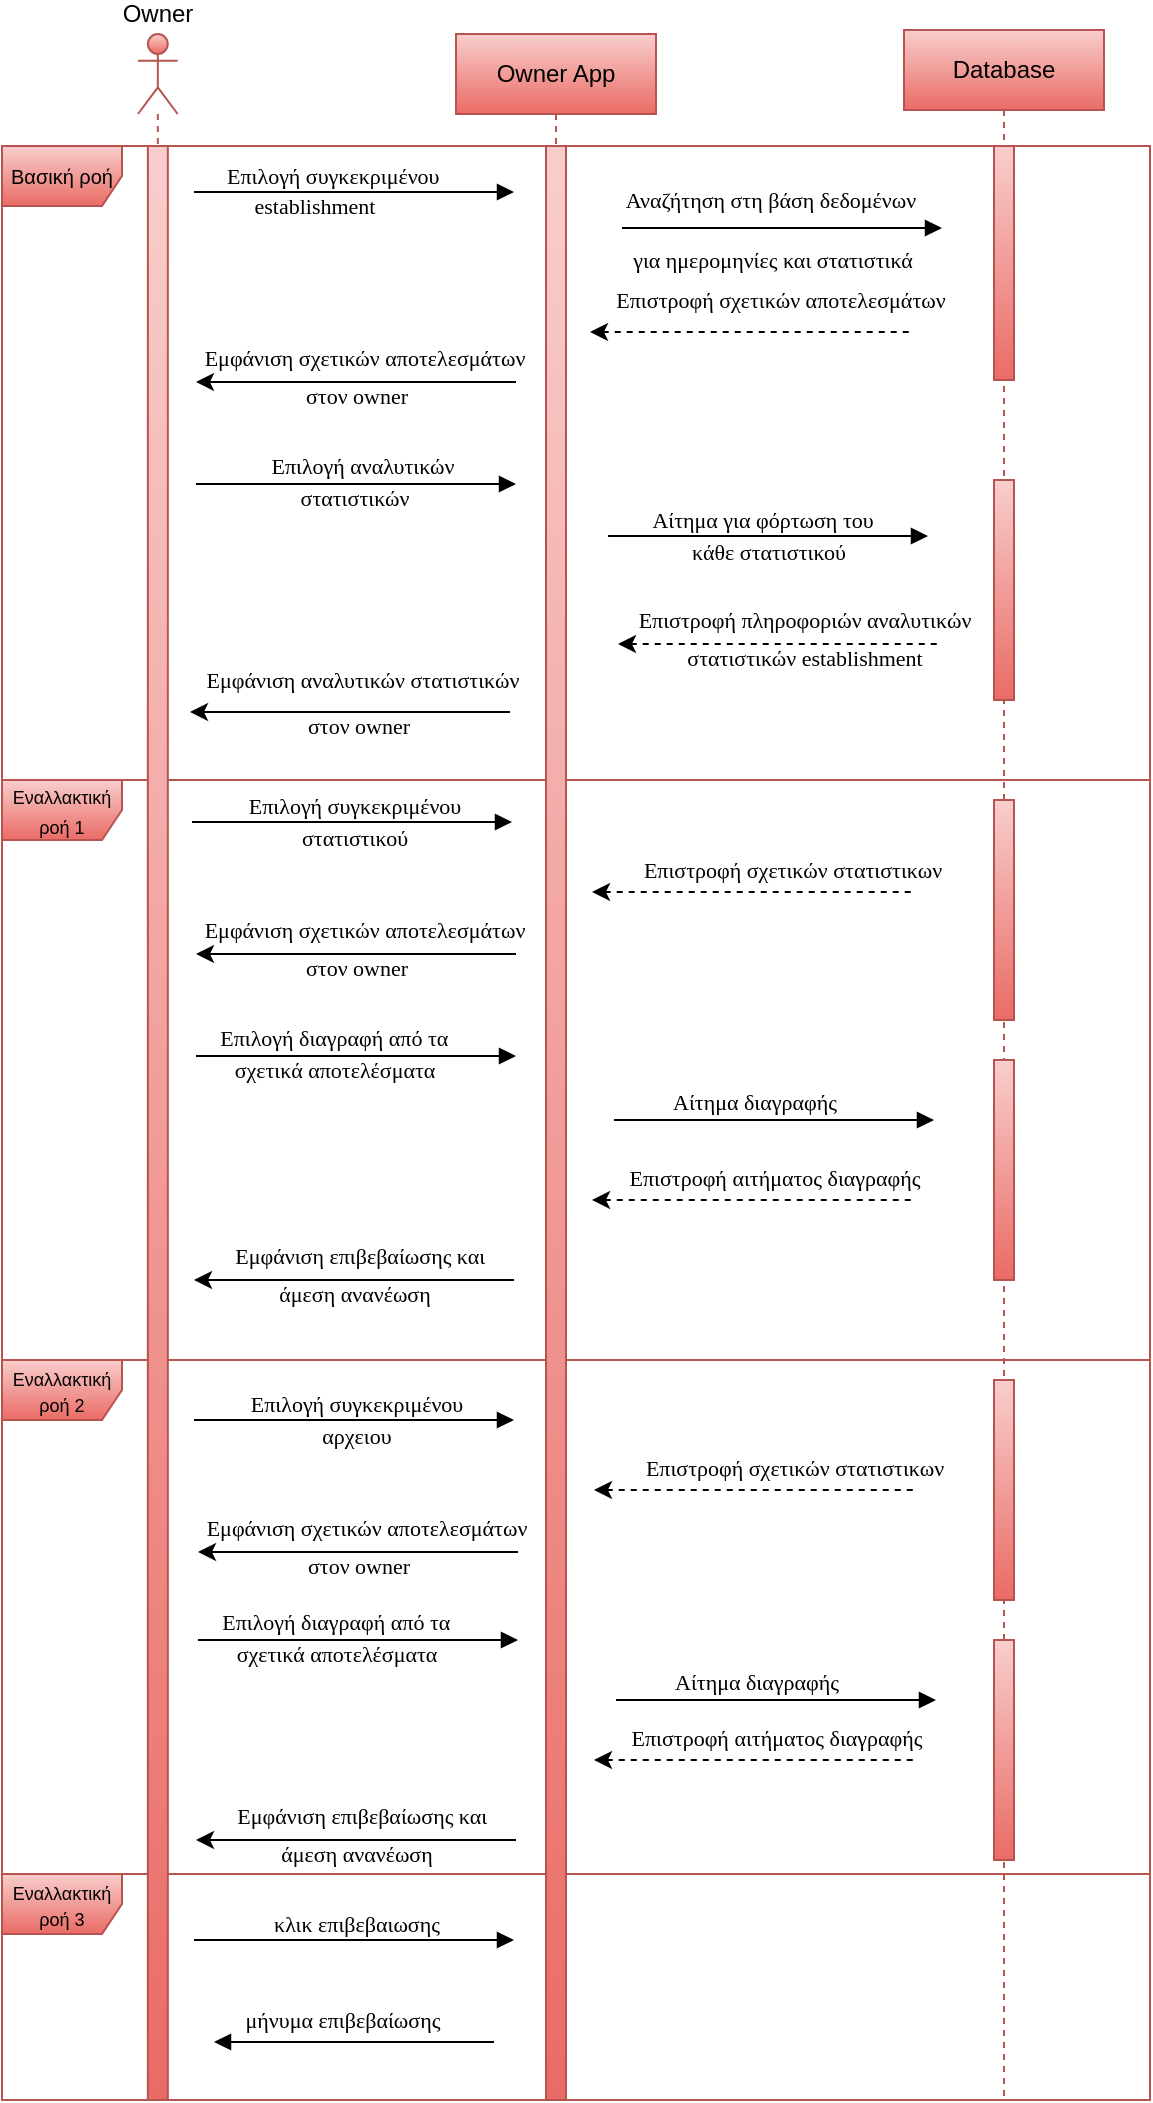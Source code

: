 <mxfile version="24.2.5" type="device">
  <diagram name="Page-1" id="2YBvvXClWsGukQMizWep">
    <mxGraphModel dx="1195" dy="697" grid="1" gridSize="10" guides="1" tooltips="1" connect="1" arrows="1" fold="1" page="1" pageScale="1" pageWidth="850" pageHeight="1100" math="0" shadow="0">
      <root>
        <mxCell id="0" />
        <mxCell id="1" parent="0" />
        <mxCell id="hgokkog4G-5Mr9UN06CT-58" value="Owner" style="shape=umlLifeline;perimeter=lifelinePerimeter;whiteSpace=wrap;html=1;container=1;dropTarget=0;collapsible=0;recursiveResize=0;outlineConnect=0;portConstraint=eastwest;newEdgeStyle={&quot;curved&quot;:0,&quot;rounded&quot;:0};participant=umlActor;horizontal=1;verticalAlign=middle;align=center;spacingTop=0;spacing=2;spacingBottom=60;fontFamily=Helvetica;strokeColor=#b85450;fontSize=12;fontColor=default;fillColor=#f8cecc;gradientColor=#ea6b66;" parent="1" vertex="1">
          <mxGeometry x="92" y="127" width="19.83" height="1033" as="geometry" />
        </mxCell>
        <mxCell id="hgokkog4G-5Mr9UN06CT-59" value="Owner App" style="shape=umlLifeline;perimeter=lifelinePerimeter;whiteSpace=wrap;html=1;container=1;dropTarget=0;collapsible=0;recursiveResize=0;outlineConnect=0;portConstraint=eastwest;newEdgeStyle={&quot;curved&quot;:0,&quot;rounded&quot;:0};fillColor=#f8cecc;gradientColor=#ea6b66;strokeColor=#b85450;" parent="1" vertex="1">
          <mxGeometry x="251" y="127" width="100" height="1033" as="geometry" />
        </mxCell>
        <mxCell id="hgokkog4G-5Mr9UN06CT-60" value="Database" style="shape=umlLifeline;perimeter=lifelinePerimeter;whiteSpace=wrap;html=1;container=1;dropTarget=0;collapsible=0;recursiveResize=0;outlineConnect=0;portConstraint=eastwest;newEdgeStyle={&quot;curved&quot;:0,&quot;rounded&quot;:0};fontFamily=Helvetica;strokeColor=#b85450;align=center;verticalAlign=middle;fontSize=12;fontColor=default;fillColor=#f8cecc;gradientColor=#ea6b66;" parent="1" vertex="1">
          <mxGeometry x="475" y="125" width="100" height="1035" as="geometry" />
        </mxCell>
        <mxCell id="hgokkog4G-5Mr9UN06CT-61" value="" style="endArrow=block;endFill=1;html=1;edgeStyle=orthogonalEdgeStyle;align=left;verticalAlign=top;rounded=0;fontFamily=comfortaa;" parent="1" edge="1">
          <mxGeometry x="-1" relative="1" as="geometry">
            <mxPoint x="120" y="206" as="sourcePoint" />
            <mxPoint x="280" y="206" as="targetPoint" />
          </mxGeometry>
        </mxCell>
        <mxCell id="hgokkog4G-5Mr9UN06CT-62" value="Επιλογή συγκεκριμένου&lt;span style=&quot;white-space: pre;&quot;&gt;&#x9;&lt;/span&gt;" style="edgeLabel;html=1;align=center;verticalAlign=middle;resizable=0;points=[];fontFamily=comfortaa;" parent="hgokkog4G-5Mr9UN06CT-61" connectable="0" vertex="1">
          <mxGeometry x="0.043" y="1" relative="1" as="geometry">
            <mxPoint x="-13" y="-7" as="offset" />
          </mxGeometry>
        </mxCell>
        <mxCell id="hgokkog4G-5Mr9UN06CT-63" value="establishment" style="edgeLabel;html=1;align=center;verticalAlign=middle;resizable=0;points=[];fontFamily=comfortaa;" parent="hgokkog4G-5Mr9UN06CT-61" connectable="0" vertex="1">
          <mxGeometry x="0.061" y="-3" relative="1" as="geometry">
            <mxPoint x="-25" y="4" as="offset" />
          </mxGeometry>
        </mxCell>
        <mxCell id="hgokkog4G-5Mr9UN06CT-64" value="" style="endArrow=block;endFill=1;html=1;edgeStyle=orthogonalEdgeStyle;align=left;verticalAlign=top;rounded=0;fontFamily=comfortaa;" parent="1" edge="1">
          <mxGeometry x="-1" relative="1" as="geometry">
            <mxPoint x="334" y="224" as="sourcePoint" />
            <mxPoint x="494" y="224" as="targetPoint" />
          </mxGeometry>
        </mxCell>
        <mxCell id="hgokkog4G-5Mr9UN06CT-65" value="Αναζήτηση στη βάση δεδομένων" style="edgeLabel;html=1;align=center;verticalAlign=middle;resizable=0;points=[];fontFamily=comfortaa;" parent="hgokkog4G-5Mr9UN06CT-64" connectable="0" vertex="1">
          <mxGeometry x="-0.188" y="2" relative="1" as="geometry">
            <mxPoint x="9" y="-12" as="offset" />
          </mxGeometry>
        </mxCell>
        <mxCell id="hgokkog4G-5Mr9UN06CT-66" value="για ημερομηνίες και στατιστικά" style="edgeLabel;html=1;align=center;verticalAlign=middle;resizable=0;points=[];fontFamily=comfortaa;" parent="hgokkog4G-5Mr9UN06CT-64" connectable="0" vertex="1">
          <mxGeometry x="0.037" relative="1" as="geometry">
            <mxPoint x="-8" y="16" as="offset" />
          </mxGeometry>
        </mxCell>
        <mxCell id="hgokkog4G-5Mr9UN06CT-67" value="" style="endArrow=block;endFill=1;html=1;edgeStyle=orthogonalEdgeStyle;align=left;verticalAlign=top;rounded=0;fontFamily=comfortaa;" parent="1" edge="1">
          <mxGeometry x="-1" relative="1" as="geometry">
            <mxPoint x="121" y="352" as="sourcePoint" />
            <mxPoint x="281" y="352" as="targetPoint" />
          </mxGeometry>
        </mxCell>
        <mxCell id="hgokkog4G-5Mr9UN06CT-68" value="Επιλογή αναλυτικών" style="edgeLabel;html=1;align=center;verticalAlign=middle;resizable=0;points=[];fontFamily=comfortaa;" parent="hgokkog4G-5Mr9UN06CT-67" connectable="0" vertex="1">
          <mxGeometry x="0.129" y="1" relative="1" as="geometry">
            <mxPoint x="-8" y="-8" as="offset" />
          </mxGeometry>
        </mxCell>
        <mxCell id="hgokkog4G-5Mr9UN06CT-69" value="στατιστικών" style="edgeLabel;html=1;align=center;verticalAlign=middle;resizable=0;points=[];fontFamily=comfortaa;" parent="hgokkog4G-5Mr9UN06CT-67" connectable="0" vertex="1">
          <mxGeometry x="0.172" y="-2" relative="1" as="geometry">
            <mxPoint x="-15" y="5" as="offset" />
          </mxGeometry>
        </mxCell>
        <mxCell id="hgokkog4G-5Mr9UN06CT-70" value="" style="endArrow=block;endFill=1;html=1;edgeStyle=orthogonalEdgeStyle;align=left;verticalAlign=top;rounded=0;fontFamily=comfortaa;" parent="1" edge="1">
          <mxGeometry x="-1" relative="1" as="geometry">
            <mxPoint x="119" y="521" as="sourcePoint" />
            <mxPoint x="279" y="521" as="targetPoint" />
          </mxGeometry>
        </mxCell>
        <mxCell id="hgokkog4G-5Mr9UN06CT-71" value="Επιλογή συγκεκριμένου" style="edgeLabel;html=1;align=center;verticalAlign=middle;resizable=0;points=[];fontFamily=comfortaa;labelBackgroundColor=none;" parent="hgokkog4G-5Mr9UN06CT-70" connectable="0" vertex="1">
          <mxGeometry x="0.263" y="2" relative="1" as="geometry">
            <mxPoint x="-20" y="-6" as="offset" />
          </mxGeometry>
        </mxCell>
        <mxCell id="hgokkog4G-5Mr9UN06CT-72" value="στατιστικού" style="edgeLabel;html=1;align=center;verticalAlign=middle;resizable=0;points=[];fontFamily=comfortaa;" parent="hgokkog4G-5Mr9UN06CT-70" connectable="0" vertex="1">
          <mxGeometry x="0.761" relative="1" as="geometry">
            <mxPoint x="-60" y="8" as="offset" />
          </mxGeometry>
        </mxCell>
        <mxCell id="hgokkog4G-5Mr9UN06CT-79" value="" style="endArrow=block;endFill=1;html=1;edgeStyle=orthogonalEdgeStyle;align=left;verticalAlign=top;rounded=0;fontFamily=comfortaa;" parent="1" edge="1">
          <mxGeometry x="-1" relative="1" as="geometry">
            <mxPoint x="327" y="378" as="sourcePoint" />
            <mxPoint x="487" y="378" as="targetPoint" />
          </mxGeometry>
        </mxCell>
        <mxCell id="hgokkog4G-5Mr9UN06CT-80" value="Αίτημα για φόρτωση του" style="edgeLabel;html=1;align=center;verticalAlign=middle;resizable=0;points=[];fontFamily=comfortaa;" parent="hgokkog4G-5Mr9UN06CT-79" connectable="0" vertex="1">
          <mxGeometry x="0.3" y="-1" relative="1" as="geometry">
            <mxPoint x="-27" y="-9" as="offset" />
          </mxGeometry>
        </mxCell>
        <mxCell id="hgokkog4G-5Mr9UN06CT-81" value="κάθε στατιστικού" style="edgeLabel;html=1;align=center;verticalAlign=middle;resizable=0;points=[];fontFamily=comfortaa;" parent="hgokkog4G-5Mr9UN06CT-79" connectable="0" vertex="1">
          <mxGeometry x="0.231" y="-3" relative="1" as="geometry">
            <mxPoint x="-19" y="5" as="offset" />
          </mxGeometry>
        </mxCell>
        <mxCell id="hgokkog4G-5Mr9UN06CT-82" value="" style="endArrow=none;endFill=0;html=1;edgeStyle=orthogonalEdgeStyle;align=left;verticalAlign=top;rounded=0;startArrow=classic;startFill=1;dashed=1;fontFamily=comfortaa;" parent="1" edge="1">
          <mxGeometry x="-1" relative="1" as="geometry">
            <mxPoint x="318" y="276" as="sourcePoint" />
            <mxPoint x="478" y="276" as="targetPoint" />
          </mxGeometry>
        </mxCell>
        <mxCell id="hgokkog4G-5Mr9UN06CT-83" value="Επιστροφή σχετικών αποτελεσμάτων" style="edgeLabel;html=1;align=center;verticalAlign=middle;resizable=0;points=[];fontFamily=comfortaa;" parent="hgokkog4G-5Mr9UN06CT-82" connectable="0" vertex="1">
          <mxGeometry x="-0.324" y="2" relative="1" as="geometry">
            <mxPoint x="41" y="-14" as="offset" />
          </mxGeometry>
        </mxCell>
        <mxCell id="hgokkog4G-5Mr9UN06CT-86" value="" style="endArrow=none;endFill=0;html=1;edgeStyle=orthogonalEdgeStyle;align=left;verticalAlign=top;rounded=0;startArrow=classic;startFill=1;fontFamily=comfortaa;" parent="1" edge="1">
          <mxGeometry x="-1" relative="1" as="geometry">
            <mxPoint x="118" y="466" as="sourcePoint" />
            <mxPoint x="278" y="466" as="targetPoint" />
          </mxGeometry>
        </mxCell>
        <mxCell id="hgokkog4G-5Mr9UN06CT-87" value="&lt;font&gt;Εμφάνιση αναλυτικών στατιστικών&lt;/font&gt;" style="edgeLabel;html=1;align=center;verticalAlign=middle;resizable=0;points=[];fontFamily=comfortaa;labelBackgroundColor=none;" parent="hgokkog4G-5Mr9UN06CT-86" connectable="0" vertex="1">
          <mxGeometry x="-0.133" relative="1" as="geometry">
            <mxPoint x="16" y="-16" as="offset" />
          </mxGeometry>
        </mxCell>
        <mxCell id="hgokkog4G-5Mr9UN06CT-88" value="&lt;font&gt;στον owner&lt;/font&gt;" style="edgeLabel;html=1;align=center;verticalAlign=middle;resizable=0;points=[];fontFamily=comfortaa;" parent="hgokkog4G-5Mr9UN06CT-86" connectable="0" vertex="1">
          <mxGeometry x="0.253" y="-1" relative="1" as="geometry">
            <mxPoint x="-16" y="6" as="offset" />
          </mxGeometry>
        </mxCell>
        <mxCell id="hgokkog4G-5Mr9UN06CT-89" value="" style="endArrow=none;endFill=0;html=1;edgeStyle=orthogonalEdgeStyle;align=left;verticalAlign=top;rounded=0;startArrow=classic;startFill=1;fontFamily=comfortaa;dashed=1;" parent="1" edge="1">
          <mxGeometry x="-1" relative="1" as="geometry">
            <mxPoint x="332" y="432" as="sourcePoint" />
            <mxPoint x="492" y="432" as="targetPoint" />
          </mxGeometry>
        </mxCell>
        <mxCell id="hgokkog4G-5Mr9UN06CT-90" value="Επιστροφή πληροφοριών αναλυτικών" style="edgeLabel;html=1;align=center;verticalAlign=middle;resizable=0;points=[];fontFamily=comfortaa;" parent="hgokkog4G-5Mr9UN06CT-89" connectable="0" vertex="1">
          <mxGeometry x="-0.125" relative="1" as="geometry">
            <mxPoint x="23" y="-12" as="offset" />
          </mxGeometry>
        </mxCell>
        <mxCell id="hgokkog4G-5Mr9UN06CT-91" value="στατιστικών establishment" style="edgeLabel;html=1;align=center;verticalAlign=middle;resizable=0;points=[];fontFamily=comfortaa;" parent="hgokkog4G-5Mr9UN06CT-89" connectable="0" vertex="1">
          <mxGeometry x="0.418" y="-2" relative="1" as="geometry">
            <mxPoint x="-21" y="5" as="offset" />
          </mxGeometry>
        </mxCell>
        <mxCell id="hgokkog4G-5Mr9UN06CT-92" value="" style="endArrow=none;endFill=0;html=1;edgeStyle=orthogonalEdgeStyle;align=left;verticalAlign=top;rounded=0;startArrow=classic;startFill=1;fontFamily=comfortaa;" parent="1" edge="1">
          <mxGeometry x="-1" relative="1" as="geometry">
            <mxPoint x="121" y="301" as="sourcePoint" />
            <mxPoint x="281" y="301" as="targetPoint" />
          </mxGeometry>
        </mxCell>
        <mxCell id="hgokkog4G-5Mr9UN06CT-93" value="Εμφάνιση σχετικών αποτελεσμάτων" style="edgeLabel;html=1;align=center;verticalAlign=middle;resizable=0;points=[];fontFamily=comfortaa;" parent="hgokkog4G-5Mr9UN06CT-92" connectable="0" vertex="1">
          <mxGeometry x="0.259" y="1" relative="1" as="geometry">
            <mxPoint x="-17" y="-11" as="offset" />
          </mxGeometry>
        </mxCell>
        <mxCell id="hgokkog4G-5Mr9UN06CT-94" value="στον owner" style="edgeLabel;html=1;align=center;verticalAlign=middle;resizable=0;points=[];fontFamily=comfortaa;" parent="hgokkog4G-5Mr9UN06CT-92" connectable="0" vertex="1">
          <mxGeometry x="0.009" y="2" relative="1" as="geometry">
            <mxPoint x="-1" y="9" as="offset" />
          </mxGeometry>
        </mxCell>
        <mxCell id="hgokkog4G-5Mr9UN06CT-95" value="&lt;font style=&quot;font-size: 10px;&quot;&gt;Βασική ροή&lt;/font&gt;" style="shape=umlFrame;whiteSpace=wrap;html=1;pointerEvents=0;fillColor=#f8cecc;gradientColor=#ea6b66;strokeColor=#b85450;" parent="1" vertex="1">
          <mxGeometry x="24" y="183" width="574" height="317" as="geometry" />
        </mxCell>
        <mxCell id="hgokkog4G-5Mr9UN06CT-96" value="&lt;font style=&quot;font-size: 9px;&quot;&gt;Εναλλακτική ροή 1&lt;/font&gt;" style="shape=umlFrame;whiteSpace=wrap;html=1;pointerEvents=0;fontFamily=Helvetica;fontSize=12;strokeColor=#b85450;align=center;verticalAlign=middle;fontColor=default;fillColor=#f8cecc;gradientColor=#ea6b66;" parent="1" vertex="1">
          <mxGeometry x="24" y="500" width="574" height="290" as="geometry" />
        </mxCell>
        <mxCell id="hgokkog4G-5Mr9UN06CT-97" value="&lt;p style=&quot;line-height: 100%;&quot;&gt;&lt;font style=&quot;&quot;&gt;&lt;font style=&quot;font-size: 9px;&quot;&gt;Εναλλακτική ροή 2&lt;/font&gt;&lt;br&gt;&lt;/font&gt;&lt;/p&gt;" style="shape=umlFrame;whiteSpace=wrap;html=1;pointerEvents=0;fontFamily=Helvetica;strokeColor=#b85450;align=center;verticalAlign=middle;fontSize=12;fontColor=default;fillColor=#f8cecc;gradientColor=#ea6b66;" parent="1" vertex="1">
          <mxGeometry x="24" y="790" width="574" height="257" as="geometry" />
        </mxCell>
        <mxCell id="hgokkog4G-5Mr9UN06CT-98" value="" style="endArrow=block;endFill=1;html=1;edgeStyle=orthogonalEdgeStyle;align=left;verticalAlign=top;rounded=0;fontFamily=comfortaa;" parent="1" edge="1">
          <mxGeometry x="-1" relative="1" as="geometry">
            <mxPoint x="121" y="638" as="sourcePoint" />
            <mxPoint x="281" y="638" as="targetPoint" />
          </mxGeometry>
        </mxCell>
        <mxCell id="hgokkog4G-5Mr9UN06CT-99" value="Επιλογή διαγραφή από τα&amp;nbsp;" style="edgeLabel;html=1;align=center;verticalAlign=middle;resizable=0;points=[];fontFamily=comfortaa;" parent="hgokkog4G-5Mr9UN06CT-98" connectable="0" vertex="1">
          <mxGeometry x="0.129" y="1" relative="1" as="geometry">
            <mxPoint x="-21" y="-8" as="offset" />
          </mxGeometry>
        </mxCell>
        <mxCell id="hgokkog4G-5Mr9UN06CT-100" value="σχετικά αποτελέσματα" style="edgeLabel;html=1;align=center;verticalAlign=middle;resizable=0;points=[];fontFamily=comfortaa;" parent="hgokkog4G-5Mr9UN06CT-98" connectable="0" vertex="1">
          <mxGeometry x="0.172" y="-2" relative="1" as="geometry">
            <mxPoint x="-25" y="5" as="offset" />
          </mxGeometry>
        </mxCell>
        <mxCell id="hgokkog4G-5Mr9UN06CT-112" value="" style="endArrow=none;endFill=0;html=1;edgeStyle=orthogonalEdgeStyle;align=left;verticalAlign=top;rounded=0;startArrow=classic;startFill=1;fontFamily=comfortaa;" parent="1" edge="1">
          <mxGeometry x="-1" relative="1" as="geometry">
            <mxPoint x="121" y="587" as="sourcePoint" />
            <mxPoint x="281" y="587" as="targetPoint" />
          </mxGeometry>
        </mxCell>
        <mxCell id="hgokkog4G-5Mr9UN06CT-113" value="Εμφάνιση σχετικών αποτελεσμάτων" style="edgeLabel;html=1;align=center;verticalAlign=middle;resizable=0;points=[];fontFamily=comfortaa;labelBorderColor=none;labelBackgroundColor=default;" parent="hgokkog4G-5Mr9UN06CT-112" connectable="0" vertex="1">
          <mxGeometry x="0.259" y="1" relative="1" as="geometry">
            <mxPoint x="-17" y="-11" as="offset" />
          </mxGeometry>
        </mxCell>
        <mxCell id="hgokkog4G-5Mr9UN06CT-114" value="στον owner" style="edgeLabel;html=1;align=center;verticalAlign=middle;resizable=0;points=[];fontFamily=comfortaa;" parent="hgokkog4G-5Mr9UN06CT-112" connectable="0" vertex="1">
          <mxGeometry x="0.009" y="2" relative="1" as="geometry">
            <mxPoint x="-1" y="9" as="offset" />
          </mxGeometry>
        </mxCell>
        <mxCell id="hgokkog4G-5Mr9UN06CT-104" value="" style="endArrow=none;endFill=0;html=1;edgeStyle=orthogonalEdgeStyle;align=left;verticalAlign=top;rounded=0;startArrow=classic;startFill=1;fontFamily=comfortaa;dashed=1;" parent="1" edge="1">
          <mxGeometry x="-1" relative="1" as="geometry">
            <mxPoint x="319" y="556" as="sourcePoint" />
            <mxPoint x="479" y="556" as="targetPoint" />
          </mxGeometry>
        </mxCell>
        <mxCell id="hgokkog4G-5Mr9UN06CT-105" value="Επιστροφή σχετικών στατιστικων" style="edgeLabel;html=1;align=center;verticalAlign=middle;resizable=0;points=[];fontFamily=comfortaa;labelBackgroundColor=default;" parent="hgokkog4G-5Mr9UN06CT-104" connectable="0" vertex="1">
          <mxGeometry x="-0.324" y="2" relative="1" as="geometry">
            <mxPoint x="46" y="-9" as="offset" />
          </mxGeometry>
        </mxCell>
        <mxCell id="hgokkog4G-5Mr9UN06CT-124" value="" style="endArrow=none;endFill=0;html=1;edgeStyle=orthogonalEdgeStyle;align=left;verticalAlign=top;rounded=0;startArrow=classic;startFill=1;fontFamily=comfortaa;" parent="1" edge="1">
          <mxGeometry x="-1" relative="1" as="geometry">
            <mxPoint x="120" y="750" as="sourcePoint" />
            <mxPoint x="280" y="750" as="targetPoint" />
          </mxGeometry>
        </mxCell>
        <mxCell id="hgokkog4G-5Mr9UN06CT-125" value="Εμφάνιση επιβεβαίωσης και&amp;nbsp;" style="edgeLabel;html=1;align=center;verticalAlign=middle;resizable=0;points=[];fontFamily=comfortaa;labelBorderColor=none;labelBackgroundColor=default;" parent="hgokkog4G-5Mr9UN06CT-124" connectable="0" vertex="1">
          <mxGeometry x="0.259" y="1" relative="1" as="geometry">
            <mxPoint x="-17" y="-11" as="offset" />
          </mxGeometry>
        </mxCell>
        <mxCell id="hgokkog4G-5Mr9UN06CT-126" value="άμεση ανανέωση" style="edgeLabel;html=1;align=center;verticalAlign=middle;resizable=0;points=[];fontFamily=comfortaa;" parent="hgokkog4G-5Mr9UN06CT-124" connectable="0" vertex="1">
          <mxGeometry x="0.009" y="2" relative="1" as="geometry">
            <mxPoint x="-1" y="9" as="offset" />
          </mxGeometry>
        </mxCell>
        <mxCell id="hgokkog4G-5Mr9UN06CT-127" value="" style="endArrow=block;endFill=1;html=1;edgeStyle=orthogonalEdgeStyle;align=left;verticalAlign=top;rounded=0;fontFamily=comfortaa;" parent="1" edge="1">
          <mxGeometry x="-1" relative="1" as="geometry">
            <mxPoint x="330" y="670" as="sourcePoint" />
            <mxPoint x="490" y="670" as="targetPoint" />
          </mxGeometry>
        </mxCell>
        <mxCell id="hgokkog4G-5Mr9UN06CT-128" value="Αίτημα διαγραφής" style="edgeLabel;html=1;align=center;verticalAlign=middle;resizable=0;points=[];fontFamily=comfortaa;" parent="hgokkog4G-5Mr9UN06CT-127" connectable="0" vertex="1">
          <mxGeometry x="0.129" y="1" relative="1" as="geometry">
            <mxPoint x="-21" y="-8" as="offset" />
          </mxGeometry>
        </mxCell>
        <mxCell id="hgokkog4G-5Mr9UN06CT-130" value="" style="endArrow=none;endFill=0;html=1;edgeStyle=orthogonalEdgeStyle;align=left;verticalAlign=top;rounded=0;startArrow=classic;startFill=1;fontFamily=comfortaa;dashed=1;" parent="1" edge="1">
          <mxGeometry x="-1" relative="1" as="geometry">
            <mxPoint x="319" y="710" as="sourcePoint" />
            <mxPoint x="479" y="710" as="targetPoint" />
          </mxGeometry>
        </mxCell>
        <mxCell id="hgokkog4G-5Mr9UN06CT-131" value="Επιστροφή αιτήματος διαγραφής" style="edgeLabel;html=1;align=center;verticalAlign=middle;resizable=0;points=[];fontFamily=comfortaa;labelBackgroundColor=default;" parent="hgokkog4G-5Mr9UN06CT-130" connectable="0" vertex="1">
          <mxGeometry x="-0.324" y="2" relative="1" as="geometry">
            <mxPoint x="37" y="-9" as="offset" />
          </mxGeometry>
        </mxCell>
        <mxCell id="hgokkog4G-5Mr9UN06CT-132" value="" style="endArrow=block;endFill=1;html=1;edgeStyle=orthogonalEdgeStyle;align=left;verticalAlign=top;rounded=0;fontFamily=comfortaa;" parent="1" edge="1">
          <mxGeometry x="-1" relative="1" as="geometry">
            <mxPoint x="120" y="820" as="sourcePoint" />
            <mxPoint x="280" y="820" as="targetPoint" />
          </mxGeometry>
        </mxCell>
        <mxCell id="hgokkog4G-5Mr9UN06CT-133" value="Επιλογή συγκεκριμένου" style="edgeLabel;html=1;align=center;verticalAlign=middle;resizable=0;points=[];fontFamily=comfortaa;labelBackgroundColor=none;" parent="hgokkog4G-5Mr9UN06CT-132" connectable="0" vertex="1">
          <mxGeometry x="0.263" y="2" relative="1" as="geometry">
            <mxPoint x="-20" y="-6" as="offset" />
          </mxGeometry>
        </mxCell>
        <mxCell id="hgokkog4G-5Mr9UN06CT-134" value="αρχειου" style="edgeLabel;html=1;align=center;verticalAlign=middle;resizable=0;points=[];fontFamily=comfortaa;" parent="hgokkog4G-5Mr9UN06CT-132" connectable="0" vertex="1">
          <mxGeometry x="0.761" relative="1" as="geometry">
            <mxPoint x="-60" y="8" as="offset" />
          </mxGeometry>
        </mxCell>
        <mxCell id="hgokkog4G-5Mr9UN06CT-135" value="" style="endArrow=block;endFill=1;html=1;edgeStyle=orthogonalEdgeStyle;align=left;verticalAlign=top;rounded=0;fontFamily=comfortaa;" parent="1" edge="1">
          <mxGeometry x="-1" relative="1" as="geometry">
            <mxPoint x="122" y="930" as="sourcePoint" />
            <mxPoint x="282" y="930" as="targetPoint" />
          </mxGeometry>
        </mxCell>
        <mxCell id="hgokkog4G-5Mr9UN06CT-136" value="Επιλογή διαγραφή από τα&amp;nbsp;" style="edgeLabel;html=1;align=center;verticalAlign=middle;resizable=0;points=[];fontFamily=comfortaa;" parent="hgokkog4G-5Mr9UN06CT-135" connectable="0" vertex="1">
          <mxGeometry x="0.129" y="1" relative="1" as="geometry">
            <mxPoint x="-21" y="-8" as="offset" />
          </mxGeometry>
        </mxCell>
        <mxCell id="hgokkog4G-5Mr9UN06CT-137" value="σχετικά αποτελέσματα" style="edgeLabel;html=1;align=center;verticalAlign=middle;resizable=0;points=[];fontFamily=comfortaa;" parent="hgokkog4G-5Mr9UN06CT-135" connectable="0" vertex="1">
          <mxGeometry x="0.172" y="-2" relative="1" as="geometry">
            <mxPoint x="-25" y="5" as="offset" />
          </mxGeometry>
        </mxCell>
        <mxCell id="hgokkog4G-5Mr9UN06CT-138" value="" style="endArrow=none;endFill=0;html=1;edgeStyle=orthogonalEdgeStyle;align=left;verticalAlign=top;rounded=0;startArrow=classic;startFill=1;fontFamily=comfortaa;" parent="1" edge="1">
          <mxGeometry x="-1" relative="1" as="geometry">
            <mxPoint x="122" y="886" as="sourcePoint" />
            <mxPoint x="282" y="886" as="targetPoint" />
          </mxGeometry>
        </mxCell>
        <mxCell id="hgokkog4G-5Mr9UN06CT-139" value="Εμφάνιση σχετικών αποτελεσμάτων" style="edgeLabel;html=1;align=center;verticalAlign=middle;resizable=0;points=[];fontFamily=comfortaa;labelBorderColor=none;labelBackgroundColor=default;" parent="hgokkog4G-5Mr9UN06CT-138" connectable="0" vertex="1">
          <mxGeometry x="0.259" y="1" relative="1" as="geometry">
            <mxPoint x="-17" y="-11" as="offset" />
          </mxGeometry>
        </mxCell>
        <mxCell id="hgokkog4G-5Mr9UN06CT-140" value="στον owner" style="edgeLabel;html=1;align=center;verticalAlign=middle;resizable=0;points=[];fontFamily=comfortaa;" parent="hgokkog4G-5Mr9UN06CT-138" connectable="0" vertex="1">
          <mxGeometry x="0.009" y="2" relative="1" as="geometry">
            <mxPoint x="-1" y="9" as="offset" />
          </mxGeometry>
        </mxCell>
        <mxCell id="hgokkog4G-5Mr9UN06CT-141" value="" style="endArrow=none;endFill=0;html=1;edgeStyle=orthogonalEdgeStyle;align=left;verticalAlign=top;rounded=0;startArrow=classic;startFill=1;fontFamily=comfortaa;dashed=1;" parent="1" edge="1">
          <mxGeometry x="-1" relative="1" as="geometry">
            <mxPoint x="320" y="855" as="sourcePoint" />
            <mxPoint x="480" y="855" as="targetPoint" />
          </mxGeometry>
        </mxCell>
        <mxCell id="hgokkog4G-5Mr9UN06CT-142" value="Επιστροφή σχετικών στατιστικων" style="edgeLabel;html=1;align=center;verticalAlign=middle;resizable=0;points=[];fontFamily=comfortaa;labelBackgroundColor=default;" parent="hgokkog4G-5Mr9UN06CT-141" connectable="0" vertex="1">
          <mxGeometry x="-0.324" y="2" relative="1" as="geometry">
            <mxPoint x="46" y="-9" as="offset" />
          </mxGeometry>
        </mxCell>
        <mxCell id="hgokkog4G-5Mr9UN06CT-143" value="" style="endArrow=none;endFill=0;html=1;edgeStyle=orthogonalEdgeStyle;align=left;verticalAlign=top;rounded=0;startArrow=classic;startFill=1;fontFamily=comfortaa;" parent="1" edge="1">
          <mxGeometry x="-1" relative="1" as="geometry">
            <mxPoint x="121" y="1030" as="sourcePoint" />
            <mxPoint x="281" y="1030" as="targetPoint" />
          </mxGeometry>
        </mxCell>
        <mxCell id="hgokkog4G-5Mr9UN06CT-144" value="Εμφάνιση επιβεβαίωσης και&amp;nbsp;" style="edgeLabel;html=1;align=center;verticalAlign=middle;resizable=0;points=[];fontFamily=comfortaa;labelBorderColor=none;labelBackgroundColor=default;" parent="hgokkog4G-5Mr9UN06CT-143" connectable="0" vertex="1">
          <mxGeometry x="0.259" y="1" relative="1" as="geometry">
            <mxPoint x="-17" y="-11" as="offset" />
          </mxGeometry>
        </mxCell>
        <mxCell id="hgokkog4G-5Mr9UN06CT-145" value="άμεση ανανέωση" style="edgeLabel;html=1;align=center;verticalAlign=middle;resizable=0;points=[];fontFamily=comfortaa;" parent="hgokkog4G-5Mr9UN06CT-143" connectable="0" vertex="1">
          <mxGeometry x="0.009" y="2" relative="1" as="geometry">
            <mxPoint x="-1" y="9" as="offset" />
          </mxGeometry>
        </mxCell>
        <mxCell id="hgokkog4G-5Mr9UN06CT-146" value="" style="endArrow=block;endFill=1;html=1;edgeStyle=orthogonalEdgeStyle;align=left;verticalAlign=top;rounded=0;fontFamily=comfortaa;" parent="1" edge="1">
          <mxGeometry x="-1" relative="1" as="geometry">
            <mxPoint x="331" y="960" as="sourcePoint" />
            <mxPoint x="491" y="960" as="targetPoint" />
          </mxGeometry>
        </mxCell>
        <mxCell id="hgokkog4G-5Mr9UN06CT-147" value="Αίτημα διαγραφής" style="edgeLabel;html=1;align=center;verticalAlign=middle;resizable=0;points=[];fontFamily=comfortaa;" parent="hgokkog4G-5Mr9UN06CT-146" connectable="0" vertex="1">
          <mxGeometry x="0.129" y="1" relative="1" as="geometry">
            <mxPoint x="-21" y="-8" as="offset" />
          </mxGeometry>
        </mxCell>
        <mxCell id="hgokkog4G-5Mr9UN06CT-148" value="" style="endArrow=none;endFill=0;html=1;edgeStyle=orthogonalEdgeStyle;align=left;verticalAlign=top;rounded=0;startArrow=classic;startFill=1;fontFamily=comfortaa;dashed=1;" parent="1" edge="1">
          <mxGeometry x="-1" relative="1" as="geometry">
            <mxPoint x="320" y="990" as="sourcePoint" />
            <mxPoint x="480" y="990" as="targetPoint" />
          </mxGeometry>
        </mxCell>
        <mxCell id="hgokkog4G-5Mr9UN06CT-149" value="Επιστροφή αιτήματος διαγραφής" style="edgeLabel;html=1;align=center;verticalAlign=middle;resizable=0;points=[];fontFamily=comfortaa;labelBackgroundColor=default;" parent="hgokkog4G-5Mr9UN06CT-148" connectable="0" vertex="1">
          <mxGeometry x="-0.324" y="2" relative="1" as="geometry">
            <mxPoint x="37" y="-9" as="offset" />
          </mxGeometry>
        </mxCell>
        <mxCell id="hgokkog4G-5Mr9UN06CT-150" value="&lt;p style=&quot;line-height: 100%;&quot;&gt;&lt;font style=&quot;&quot;&gt;&lt;font style=&quot;font-size: 9px;&quot;&gt;Εναλλακτική ροή 3&lt;/font&gt;&lt;br&gt;&lt;/font&gt;&lt;/p&gt;" style="shape=umlFrame;whiteSpace=wrap;html=1;pointerEvents=0;fontFamily=Helvetica;strokeColor=#b85450;align=center;verticalAlign=middle;fontSize=12;fontColor=default;fillColor=#f8cecc;gradientColor=#ea6b66;" parent="1" vertex="1">
          <mxGeometry x="24" y="1047" width="574" height="113" as="geometry" />
        </mxCell>
        <mxCell id="hgokkog4G-5Mr9UN06CT-151" value="" style="endArrow=block;endFill=1;html=1;edgeStyle=orthogonalEdgeStyle;align=left;verticalAlign=top;rounded=0;fontFamily=comfortaa;" parent="1" edge="1">
          <mxGeometry x="-1" relative="1" as="geometry">
            <mxPoint x="120" y="1080" as="sourcePoint" />
            <mxPoint x="280" y="1080" as="targetPoint" />
          </mxGeometry>
        </mxCell>
        <mxCell id="hgokkog4G-5Mr9UN06CT-152" value="κλικ επιβεβαιωσης" style="edgeLabel;html=1;align=center;verticalAlign=middle;resizable=0;points=[];fontFamily=comfortaa;labelBackgroundColor=none;" parent="hgokkog4G-5Mr9UN06CT-151" connectable="0" vertex="1">
          <mxGeometry x="0.263" y="2" relative="1" as="geometry">
            <mxPoint x="-20" y="-6" as="offset" />
          </mxGeometry>
        </mxCell>
        <mxCell id="hgokkog4G-5Mr9UN06CT-154" value="" style="endArrow=block;endFill=1;html=1;edgeStyle=orthogonalEdgeStyle;align=left;verticalAlign=top;rounded=0;fontFamily=comfortaa;" parent="1" edge="1">
          <mxGeometry x="-1" relative="1" as="geometry">
            <mxPoint x="270" y="1131" as="sourcePoint" />
            <mxPoint x="130" y="1131" as="targetPoint" />
          </mxGeometry>
        </mxCell>
        <mxCell id="hgokkog4G-5Mr9UN06CT-155" value="μήνυμα επιβεβαίωσης" style="edgeLabel;html=1;align=center;verticalAlign=middle;resizable=0;points=[];fontFamily=comfortaa;labelBackgroundColor=none;" parent="hgokkog4G-5Mr9UN06CT-154" connectable="0" vertex="1">
          <mxGeometry x="0.263" y="2" relative="1" as="geometry">
            <mxPoint x="12" y="-13" as="offset" />
          </mxGeometry>
        </mxCell>
        <mxCell id="svF7Y5hBJ6PN2oTGVtJ1-1" value="" style="html=1;points=[[0,0,0,0,5],[0,1,0,0,-5],[1,0,0,0,5],[1,1,0,0,-5]];perimeter=orthogonalPerimeter;outlineConnect=0;targetShapes=umlLifeline;portConstraint=eastwest;newEdgeStyle={&quot;curved&quot;:0,&quot;rounded&quot;:0};fillColor=#f8cecc;gradientColor=#ea6b66;strokeColor=#b85450;" vertex="1" parent="1">
          <mxGeometry x="96.92" y="183" width="10" height="977" as="geometry" />
        </mxCell>
        <mxCell id="svF7Y5hBJ6PN2oTGVtJ1-2" value="" style="html=1;points=[[0,0,0,0,5],[0,1,0,0,-5],[1,0,0,0,5],[1,1,0,0,-5]];perimeter=orthogonalPerimeter;outlineConnect=0;targetShapes=umlLifeline;portConstraint=eastwest;newEdgeStyle={&quot;curved&quot;:0,&quot;rounded&quot;:0};fillColor=#f8cecc;gradientColor=#ea6b66;strokeColor=#b85450;" vertex="1" parent="1">
          <mxGeometry x="296" y="183" width="10" height="977" as="geometry" />
        </mxCell>
        <mxCell id="svF7Y5hBJ6PN2oTGVtJ1-3" value="" style="html=1;points=[[0,0,0,0,5],[0,1,0,0,-5],[1,0,0,0,5],[1,1,0,0,-5]];perimeter=orthogonalPerimeter;outlineConnect=0;targetShapes=umlLifeline;portConstraint=eastwest;newEdgeStyle={&quot;curved&quot;:0,&quot;rounded&quot;:0};fillColor=#f8cecc;gradientColor=#ea6b66;strokeColor=#b85450;" vertex="1" parent="1">
          <mxGeometry x="520" y="183" width="10" height="117" as="geometry" />
        </mxCell>
        <mxCell id="svF7Y5hBJ6PN2oTGVtJ1-4" value="" style="html=1;points=[[0,0,0,0,5],[0,1,0,0,-5],[1,0,0,0,5],[1,1,0,0,-5]];perimeter=orthogonalPerimeter;outlineConnect=0;targetShapes=umlLifeline;portConstraint=eastwest;newEdgeStyle={&quot;curved&quot;:0,&quot;rounded&quot;:0};fillColor=#f8cecc;gradientColor=#ea6b66;strokeColor=#b85450;" vertex="1" parent="1">
          <mxGeometry x="520" y="350" width="10" height="110" as="geometry" />
        </mxCell>
        <mxCell id="svF7Y5hBJ6PN2oTGVtJ1-6" value="" style="html=1;points=[[0,0,0,0,5],[0,1,0,0,-5],[1,0,0,0,5],[1,1,0,0,-5]];perimeter=orthogonalPerimeter;outlineConnect=0;targetShapes=umlLifeline;portConstraint=eastwest;newEdgeStyle={&quot;curved&quot;:0,&quot;rounded&quot;:0};fillColor=#f8cecc;gradientColor=#ea6b66;strokeColor=#b85450;" vertex="1" parent="1">
          <mxGeometry x="520" y="510" width="10" height="110" as="geometry" />
        </mxCell>
        <mxCell id="svF7Y5hBJ6PN2oTGVtJ1-7" value="" style="html=1;points=[[0,0,0,0,5],[0,1,0,0,-5],[1,0,0,0,5],[1,1,0,0,-5]];perimeter=orthogonalPerimeter;outlineConnect=0;targetShapes=umlLifeline;portConstraint=eastwest;newEdgeStyle={&quot;curved&quot;:0,&quot;rounded&quot;:0};fillColor=#f8cecc;gradientColor=#ea6b66;strokeColor=#b85450;" vertex="1" parent="1">
          <mxGeometry x="520" y="640" width="10" height="110" as="geometry" />
        </mxCell>
        <mxCell id="svF7Y5hBJ6PN2oTGVtJ1-8" value="" style="html=1;points=[[0,0,0,0,5],[0,1,0,0,-5],[1,0,0,0,5],[1,1,0,0,-5]];perimeter=orthogonalPerimeter;outlineConnect=0;targetShapes=umlLifeline;portConstraint=eastwest;newEdgeStyle={&quot;curved&quot;:0,&quot;rounded&quot;:0};fillColor=#f8cecc;gradientColor=#ea6b66;strokeColor=#b85450;" vertex="1" parent="1">
          <mxGeometry x="520" y="800" width="10" height="110" as="geometry" />
        </mxCell>
        <mxCell id="svF7Y5hBJ6PN2oTGVtJ1-9" value="" style="html=1;points=[[0,0,0,0,5],[0,1,0,0,-5],[1,0,0,0,5],[1,1,0,0,-5]];perimeter=orthogonalPerimeter;outlineConnect=0;targetShapes=umlLifeline;portConstraint=eastwest;newEdgeStyle={&quot;curved&quot;:0,&quot;rounded&quot;:0};fillColor=#f8cecc;gradientColor=#ea6b66;strokeColor=#b85450;" vertex="1" parent="1">
          <mxGeometry x="520" y="930" width="10" height="110" as="geometry" />
        </mxCell>
      </root>
    </mxGraphModel>
  </diagram>
</mxfile>
